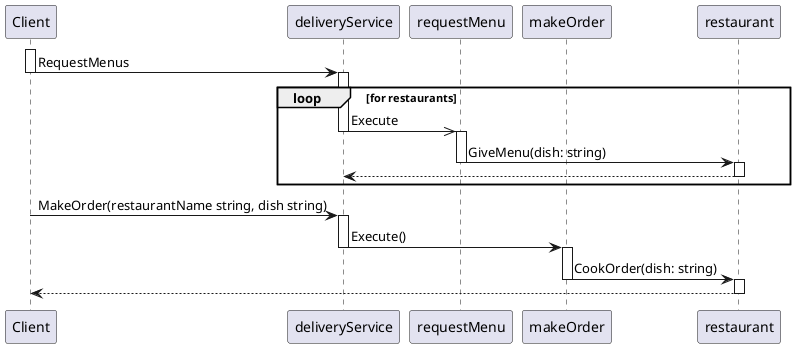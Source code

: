 @startuml
'https://plantuml.com/sequence-diagram

participant Client
participant deliveryService
participant requestMenu
participant makeOrder
participant restaurant

activate Client
Client -> deliveryService: RequestMenus
deactivate Client

activate deliveryService
loop for restaurants
    deliveryService ->> requestMenu: Execute
    deactivate deliveryService

    activate requestMenu
    requestMenu -> restaurant: GiveMenu(dish: string)
    deactivate requestMenu
    activate restaurant
    deliveryService <-- restaurant
    deactivate restaurant
end
deactivate deliveryService

activate Client
Client -> deliveryService: MakeOrder(restaurantName string, dish string)
deactivate Client

activate deliveryService
deliveryService -> makeOrder: Execute()
deactivate deliveryService
activate makeOrder
makeOrder -> restaurant: CookOrder(dish: string)
deactivate makeOrder
activate restaurant
Client <-- restaurant
deactivate restaurant

@enduml
